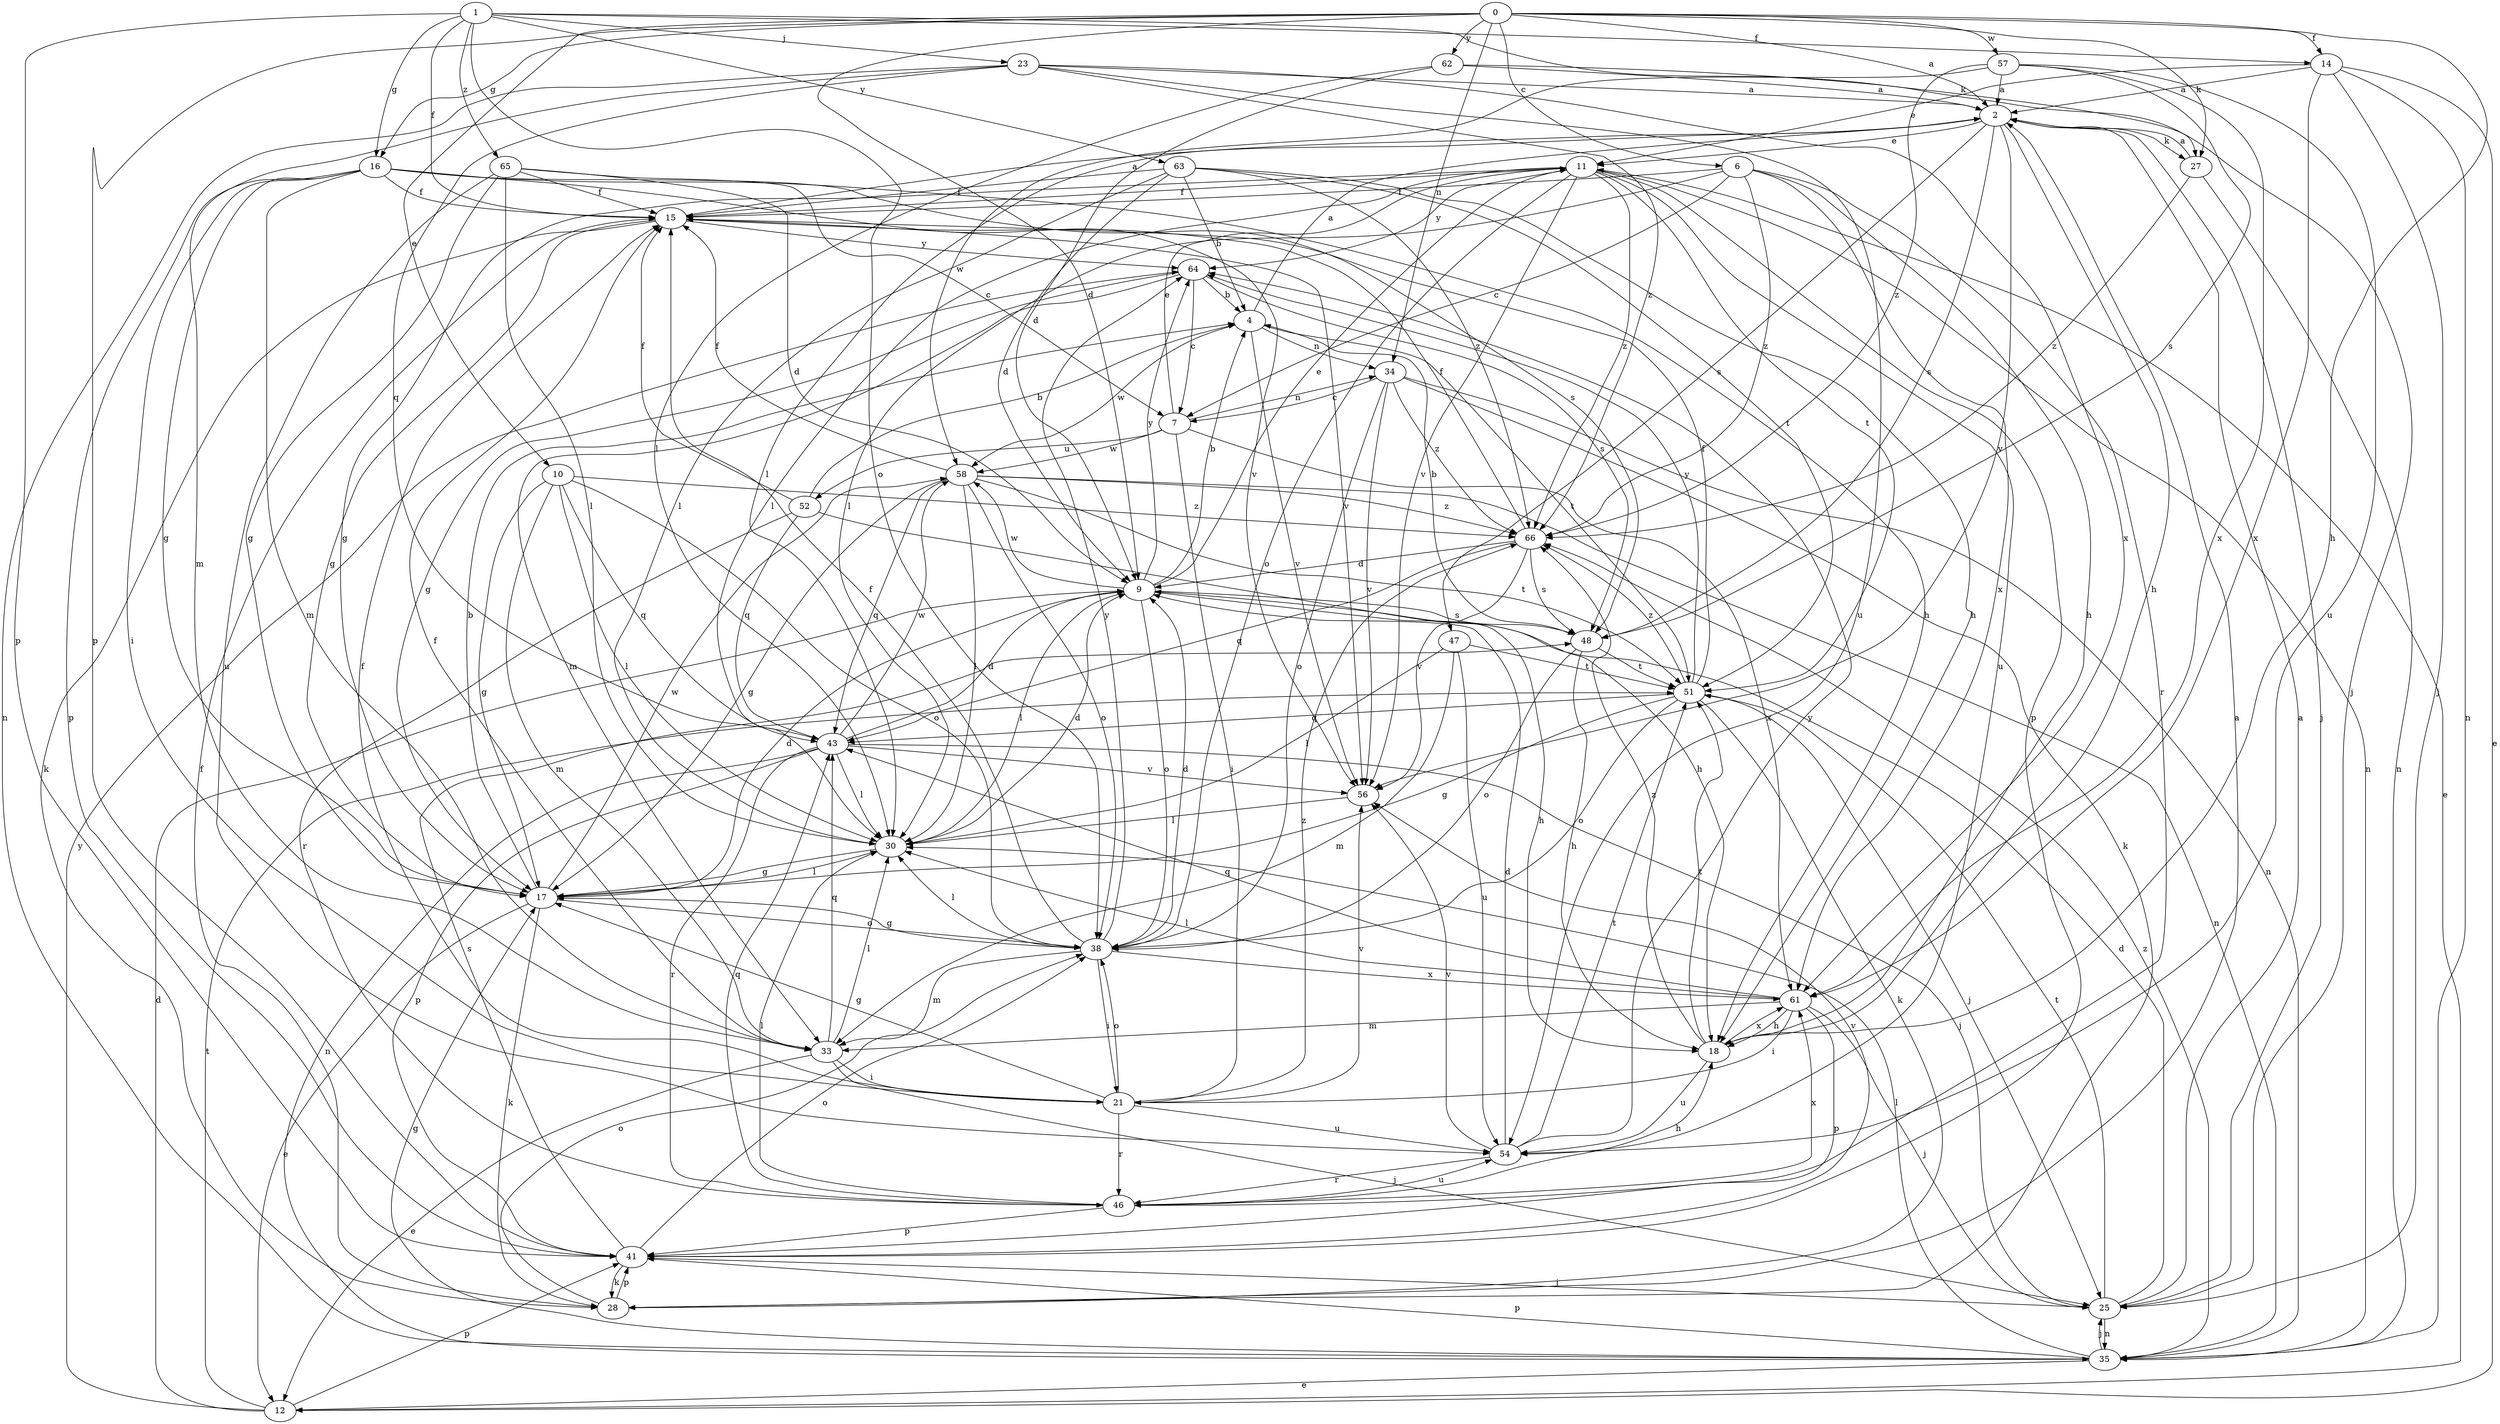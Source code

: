 strict digraph  {
0;
1;
2;
4;
6;
7;
9;
10;
11;
12;
14;
15;
16;
17;
18;
21;
23;
25;
27;
28;
30;
33;
34;
35;
38;
41;
43;
46;
47;
48;
51;
52;
54;
56;
57;
58;
61;
62;
63;
64;
65;
66;
0 -> 2  [label=a];
0 -> 6  [label=c];
0 -> 9  [label=d];
0 -> 10  [label=e];
0 -> 14  [label=f];
0 -> 16  [label=g];
0 -> 18  [label=h];
0 -> 27  [label=k];
0 -> 34  [label=n];
0 -> 41  [label=p];
0 -> 57  [label=w];
0 -> 62  [label=y];
1 -> 14  [label=f];
1 -> 15  [label=f];
1 -> 16  [label=g];
1 -> 23  [label=j];
1 -> 27  [label=k];
1 -> 38  [label=o];
1 -> 41  [label=p];
1 -> 63  [label=y];
1 -> 65  [label=z];
2 -> 11  [label=e];
2 -> 18  [label=h];
2 -> 25  [label=j];
2 -> 27  [label=k];
2 -> 30  [label=l];
2 -> 47  [label=s];
2 -> 48  [label=s];
2 -> 56  [label=v];
4 -> 2  [label=a];
4 -> 34  [label=n];
4 -> 51  [label=t];
4 -> 56  [label=v];
4 -> 58  [label=w];
6 -> 7  [label=c];
6 -> 15  [label=f];
6 -> 18  [label=h];
6 -> 30  [label=l];
6 -> 46  [label=r];
6 -> 61  [label=x];
6 -> 66  [label=z];
7 -> 11  [label=e];
7 -> 21  [label=i];
7 -> 34  [label=n];
7 -> 52  [label=u];
7 -> 58  [label=w];
7 -> 61  [label=x];
9 -> 4  [label=b];
9 -> 11  [label=e];
9 -> 18  [label=h];
9 -> 30  [label=l];
9 -> 38  [label=o];
9 -> 48  [label=s];
9 -> 58  [label=w];
9 -> 64  [label=y];
10 -> 17  [label=g];
10 -> 30  [label=l];
10 -> 33  [label=m];
10 -> 38  [label=o];
10 -> 43  [label=q];
10 -> 66  [label=z];
11 -> 15  [label=f];
11 -> 17  [label=g];
11 -> 30  [label=l];
11 -> 35  [label=n];
11 -> 38  [label=o];
11 -> 41  [label=p];
11 -> 51  [label=t];
11 -> 54  [label=u];
11 -> 56  [label=v];
11 -> 64  [label=y];
11 -> 66  [label=z];
12 -> 9  [label=d];
12 -> 11  [label=e];
12 -> 41  [label=p];
12 -> 51  [label=t];
12 -> 64  [label=y];
14 -> 2  [label=a];
14 -> 11  [label=e];
14 -> 12  [label=e];
14 -> 25  [label=j];
14 -> 35  [label=n];
14 -> 61  [label=x];
15 -> 2  [label=a];
15 -> 17  [label=g];
15 -> 28  [label=k];
15 -> 56  [label=v];
15 -> 64  [label=y];
16 -> 15  [label=f];
16 -> 17  [label=g];
16 -> 18  [label=h];
16 -> 21  [label=i];
16 -> 33  [label=m];
16 -> 41  [label=p];
16 -> 48  [label=s];
16 -> 56  [label=v];
17 -> 4  [label=b];
17 -> 9  [label=d];
17 -> 12  [label=e];
17 -> 28  [label=k];
17 -> 30  [label=l];
17 -> 38  [label=o];
17 -> 58  [label=w];
18 -> 51  [label=t];
18 -> 54  [label=u];
18 -> 61  [label=x];
18 -> 66  [label=z];
21 -> 15  [label=f];
21 -> 17  [label=g];
21 -> 38  [label=o];
21 -> 46  [label=r];
21 -> 54  [label=u];
21 -> 56  [label=v];
21 -> 66  [label=z];
23 -> 2  [label=a];
23 -> 33  [label=m];
23 -> 35  [label=n];
23 -> 43  [label=q];
23 -> 54  [label=u];
23 -> 61  [label=x];
23 -> 66  [label=z];
25 -> 2  [label=a];
25 -> 9  [label=d];
25 -> 35  [label=n];
25 -> 51  [label=t];
27 -> 2  [label=a];
27 -> 35  [label=n];
27 -> 66  [label=z];
28 -> 2  [label=a];
28 -> 15  [label=f];
28 -> 38  [label=o];
28 -> 41  [label=p];
30 -> 9  [label=d];
30 -> 17  [label=g];
33 -> 12  [label=e];
33 -> 15  [label=f];
33 -> 21  [label=i];
33 -> 25  [label=j];
33 -> 30  [label=l];
33 -> 43  [label=q];
34 -> 7  [label=c];
34 -> 28  [label=k];
34 -> 35  [label=n];
34 -> 38  [label=o];
34 -> 56  [label=v];
34 -> 66  [label=z];
35 -> 12  [label=e];
35 -> 17  [label=g];
35 -> 25  [label=j];
35 -> 30  [label=l];
35 -> 41  [label=p];
35 -> 66  [label=z];
38 -> 9  [label=d];
38 -> 15  [label=f];
38 -> 17  [label=g];
38 -> 21  [label=i];
38 -> 30  [label=l];
38 -> 33  [label=m];
38 -> 61  [label=x];
38 -> 64  [label=y];
41 -> 25  [label=j];
41 -> 28  [label=k];
41 -> 38  [label=o];
41 -> 48  [label=s];
41 -> 56  [label=v];
43 -> 9  [label=d];
43 -> 25  [label=j];
43 -> 30  [label=l];
43 -> 35  [label=n];
43 -> 41  [label=p];
43 -> 46  [label=r];
43 -> 56  [label=v];
43 -> 58  [label=w];
46 -> 18  [label=h];
46 -> 30  [label=l];
46 -> 41  [label=p];
46 -> 43  [label=q];
46 -> 54  [label=u];
46 -> 61  [label=x];
47 -> 30  [label=l];
47 -> 33  [label=m];
47 -> 51  [label=t];
47 -> 54  [label=u];
48 -> 4  [label=b];
48 -> 18  [label=h];
48 -> 38  [label=o];
48 -> 51  [label=t];
51 -> 15  [label=f];
51 -> 17  [label=g];
51 -> 25  [label=j];
51 -> 28  [label=k];
51 -> 38  [label=o];
51 -> 43  [label=q];
51 -> 64  [label=y];
51 -> 66  [label=z];
52 -> 4  [label=b];
52 -> 15  [label=f];
52 -> 18  [label=h];
52 -> 43  [label=q];
52 -> 46  [label=r];
54 -> 9  [label=d];
54 -> 46  [label=r];
54 -> 51  [label=t];
54 -> 56  [label=v];
54 -> 64  [label=y];
56 -> 30  [label=l];
57 -> 2  [label=a];
57 -> 48  [label=s];
57 -> 54  [label=u];
57 -> 58  [label=w];
57 -> 61  [label=x];
57 -> 66  [label=z];
58 -> 15  [label=f];
58 -> 17  [label=g];
58 -> 30  [label=l];
58 -> 35  [label=n];
58 -> 38  [label=o];
58 -> 43  [label=q];
58 -> 51  [label=t];
58 -> 66  [label=z];
61 -> 18  [label=h];
61 -> 21  [label=i];
61 -> 25  [label=j];
61 -> 30  [label=l];
61 -> 33  [label=m];
61 -> 41  [label=p];
61 -> 43  [label=q];
62 -> 2  [label=a];
62 -> 9  [label=d];
62 -> 25  [label=j];
62 -> 30  [label=l];
63 -> 4  [label=b];
63 -> 9  [label=d];
63 -> 15  [label=f];
63 -> 18  [label=h];
63 -> 30  [label=l];
63 -> 51  [label=t];
63 -> 66  [label=z];
64 -> 4  [label=b];
64 -> 7  [label=c];
64 -> 17  [label=g];
64 -> 33  [label=m];
64 -> 48  [label=s];
65 -> 7  [label=c];
65 -> 9  [label=d];
65 -> 15  [label=f];
65 -> 17  [label=g];
65 -> 30  [label=l];
65 -> 54  [label=u];
66 -> 9  [label=d];
66 -> 15  [label=f];
66 -> 43  [label=q];
66 -> 48  [label=s];
66 -> 56  [label=v];
}

